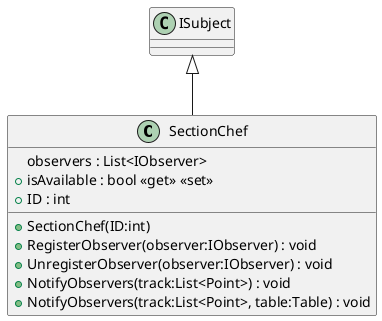 @startuml
class SectionChef {
    observers : List<IObserver>
    + isAvailable : bool <<get>> <<set>>
    + ID : int
    + SectionChef(ID:int)
    + RegisterObserver(observer:IObserver) : void
    + UnregisterObserver(observer:IObserver) : void
    + NotifyObservers(track:List<Point>) : void
    + NotifyObservers(track:List<Point>, table:Table) : void
}
ISubject <|-- SectionChef
@enduml
